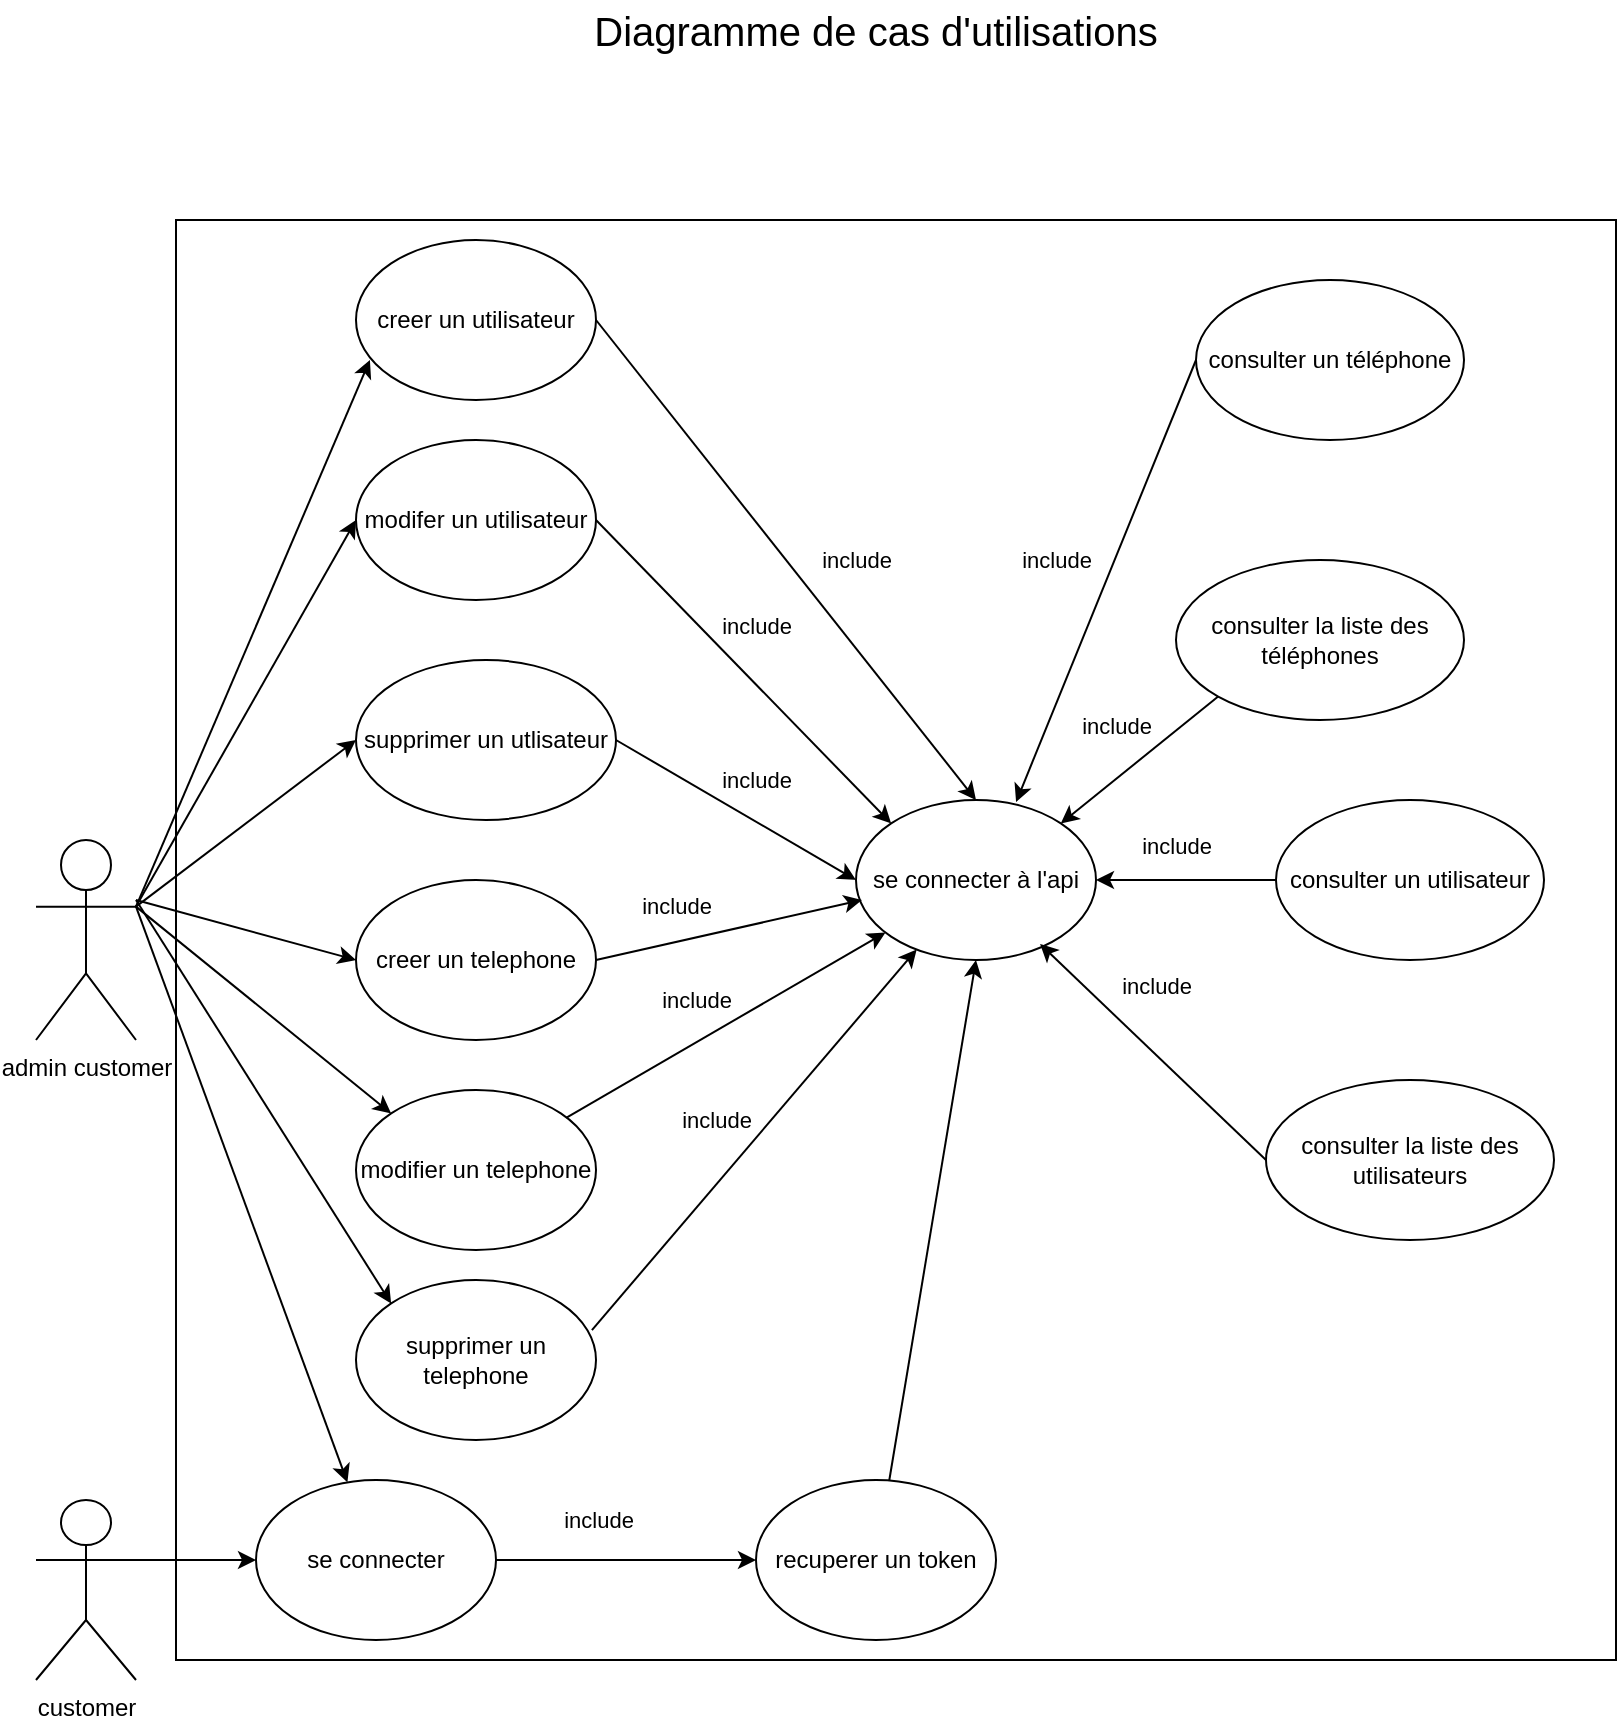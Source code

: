 <mxfile version="24.2.0" type="device">
  <diagram name="Page-1" id="XLHJtt5E27ApGSTVK5y7">
    <mxGraphModel dx="1364" dy="759" grid="1" gridSize="10" guides="1" tooltips="1" connect="1" arrows="1" fold="1" page="1" pageScale="1" pageWidth="827" pageHeight="1169" math="0" shadow="0">
      <root>
        <mxCell id="0" />
        <mxCell id="1" parent="0" />
        <mxCell id="ayPxO36hG8dT26YRjF3L-7" value="" style="whiteSpace=wrap;html=1;aspect=fixed;" parent="1" vertex="1">
          <mxGeometry x="90" y="130" width="720" height="720" as="geometry" />
        </mxCell>
        <mxCell id="ayPxO36hG8dT26YRjF3L-8" value="&lt;font style=&quot;font-size: 20px;&quot;&gt;Diagramme de cas d&#39;utilisations&lt;/font&gt;" style="text;html=1;align=center;verticalAlign=middle;whiteSpace=wrap;rounded=0;" parent="1" vertex="1">
          <mxGeometry x="257" y="20" width="366" height="30" as="geometry" />
        </mxCell>
        <mxCell id="ayPxO36hG8dT26YRjF3L-9" value="admin customer" style="shape=umlActor;verticalLabelPosition=bottom;verticalAlign=top;html=1;outlineConnect=0;" parent="1" vertex="1">
          <mxGeometry x="20" y="440" width="50" height="100" as="geometry" />
        </mxCell>
        <mxCell id="ayPxO36hG8dT26YRjF3L-11" value="customer" style="shape=umlActor;verticalLabelPosition=bottom;verticalAlign=top;html=1;outlineConnect=0;" parent="1" vertex="1">
          <mxGeometry x="20" y="770" width="50" height="90" as="geometry" />
        </mxCell>
        <mxCell id="ayPxO36hG8dT26YRjF3L-13" value="se connecter" style="ellipse;whiteSpace=wrap;html=1;" parent="1" vertex="1">
          <mxGeometry x="130" y="760" width="120" height="80" as="geometry" />
        </mxCell>
        <mxCell id="ayPxO36hG8dT26YRjF3L-14" value="se connecter à l&#39;api" style="ellipse;whiteSpace=wrap;html=1;" parent="1" vertex="1">
          <mxGeometry x="430" y="420" width="120" height="80" as="geometry" />
        </mxCell>
        <mxCell id="ayPxO36hG8dT26YRjF3L-15" value="" style="endArrow=classic;html=1;rounded=0;exitX=1;exitY=0.333;exitDx=0;exitDy=0;exitPerimeter=0;" parent="1" source="ayPxO36hG8dT26YRjF3L-11" target="ayPxO36hG8dT26YRjF3L-13" edge="1">
          <mxGeometry width="50" height="50" relative="1" as="geometry">
            <mxPoint x="350" y="530" as="sourcePoint" />
            <mxPoint x="400" y="480" as="targetPoint" />
          </mxGeometry>
        </mxCell>
        <mxCell id="U0SVPOKCEZnI3vGQQSTH-1" value="recuperer un token" style="ellipse;whiteSpace=wrap;html=1;" vertex="1" parent="1">
          <mxGeometry x="380" y="760" width="120" height="80" as="geometry" />
        </mxCell>
        <mxCell id="U0SVPOKCEZnI3vGQQSTH-2" value="" style="endArrow=classic;html=1;rounded=0;exitX=1;exitY=0.333;exitDx=0;exitDy=0;exitPerimeter=0;" edge="1" parent="1" source="ayPxO36hG8dT26YRjF3L-9" target="ayPxO36hG8dT26YRjF3L-13">
          <mxGeometry width="50" height="50" relative="1" as="geometry">
            <mxPoint x="90" y="440.333" as="sourcePoint" />
            <mxPoint x="220" y="410" as="targetPoint" />
          </mxGeometry>
        </mxCell>
        <mxCell id="U0SVPOKCEZnI3vGQQSTH-5" value="" style="endArrow=classic;html=1;rounded=0;exitX=1;exitY=0.5;exitDx=0;exitDy=0;entryX=0;entryY=0.5;entryDx=0;entryDy=0;" edge="1" parent="1" source="ayPxO36hG8dT26YRjF3L-13" target="U0SVPOKCEZnI3vGQQSTH-1">
          <mxGeometry width="50" height="50" relative="1" as="geometry">
            <mxPoint x="390" y="420" as="sourcePoint" />
            <mxPoint x="440" y="370" as="targetPoint" />
          </mxGeometry>
        </mxCell>
        <mxCell id="U0SVPOKCEZnI3vGQQSTH-39" value="include" style="edgeLabel;html=1;align=center;verticalAlign=middle;resizable=0;points=[];" vertex="1" connectable="0" parent="U0SVPOKCEZnI3vGQQSTH-5">
          <mxGeometry x="-0.375" y="-2" relative="1" as="geometry">
            <mxPoint x="10" y="-22" as="offset" />
          </mxGeometry>
        </mxCell>
        <mxCell id="U0SVPOKCEZnI3vGQQSTH-40" value="include" style="edgeLabel;html=1;align=center;verticalAlign=middle;resizable=0;points=[];" vertex="1" connectable="0" parent="U0SVPOKCEZnI3vGQQSTH-5">
          <mxGeometry x="-0.375" y="-2" relative="1" as="geometry">
            <mxPoint x="289" y="-289" as="offset" />
          </mxGeometry>
        </mxCell>
        <mxCell id="U0SVPOKCEZnI3vGQQSTH-41" value="include" style="edgeLabel;html=1;align=center;verticalAlign=middle;resizable=0;points=[];" vertex="1" connectable="0" parent="U0SVPOKCEZnI3vGQQSTH-5">
          <mxGeometry x="-0.375" y="-2" relative="1" as="geometry">
            <mxPoint x="299" y="-359" as="offset" />
          </mxGeometry>
        </mxCell>
        <mxCell id="U0SVPOKCEZnI3vGQQSTH-50" value="include" style="edgeLabel;html=1;align=center;verticalAlign=middle;resizable=0;points=[];" vertex="1" connectable="0" parent="U0SVPOKCEZnI3vGQQSTH-5">
          <mxGeometry x="-0.375" y="-2" relative="1" as="geometry">
            <mxPoint x="330" y="-472" as="offset" />
          </mxGeometry>
        </mxCell>
        <mxCell id="U0SVPOKCEZnI3vGQQSTH-51" value="include" style="edgeLabel;html=1;align=center;verticalAlign=middle;resizable=0;points=[];" vertex="1" connectable="0" parent="U0SVPOKCEZnI3vGQQSTH-5">
          <mxGeometry x="-0.375" y="-2" relative="1" as="geometry">
            <mxPoint x="269" y="-419" as="offset" />
          </mxGeometry>
        </mxCell>
        <mxCell id="U0SVPOKCEZnI3vGQQSTH-52" value="include" style="edgeLabel;html=1;align=center;verticalAlign=middle;resizable=0;points=[];" vertex="1" connectable="0" parent="U0SVPOKCEZnI3vGQQSTH-5">
          <mxGeometry x="-0.375" y="-2" relative="1" as="geometry">
            <mxPoint x="239" y="-502" as="offset" />
          </mxGeometry>
        </mxCell>
        <mxCell id="U0SVPOKCEZnI3vGQQSTH-53" value="include" style="edgeLabel;html=1;align=center;verticalAlign=middle;resizable=0;points=[];" vertex="1" connectable="0" parent="U0SVPOKCEZnI3vGQQSTH-5">
          <mxGeometry x="-0.375" y="-2" relative="1" as="geometry">
            <mxPoint x="139" y="-502" as="offset" />
          </mxGeometry>
        </mxCell>
        <mxCell id="U0SVPOKCEZnI3vGQQSTH-54" value="include" style="edgeLabel;html=1;align=center;verticalAlign=middle;resizable=0;points=[];" vertex="1" connectable="0" parent="U0SVPOKCEZnI3vGQQSTH-5">
          <mxGeometry x="-0.375" y="-2" relative="1" as="geometry">
            <mxPoint x="89" y="-469" as="offset" />
          </mxGeometry>
        </mxCell>
        <mxCell id="U0SVPOKCEZnI3vGQQSTH-55" value="include" style="edgeLabel;html=1;align=center;verticalAlign=middle;resizable=0;points=[];" vertex="1" connectable="0" parent="U0SVPOKCEZnI3vGQQSTH-5">
          <mxGeometry x="-0.375" y="-2" relative="1" as="geometry">
            <mxPoint x="69" y="-222" as="offset" />
          </mxGeometry>
        </mxCell>
        <mxCell id="U0SVPOKCEZnI3vGQQSTH-56" value="include" style="edgeLabel;html=1;align=center;verticalAlign=middle;resizable=0;points=[];" vertex="1" connectable="0" parent="U0SVPOKCEZnI3vGQQSTH-5">
          <mxGeometry x="-0.375" y="-2" relative="1" as="geometry">
            <mxPoint x="89" y="-392" as="offset" />
          </mxGeometry>
        </mxCell>
        <mxCell id="U0SVPOKCEZnI3vGQQSTH-57" value="include" style="edgeLabel;html=1;align=center;verticalAlign=middle;resizable=0;points=[];" vertex="1" connectable="0" parent="U0SVPOKCEZnI3vGQQSTH-5">
          <mxGeometry x="-0.375" y="-2" relative="1" as="geometry">
            <mxPoint x="49" y="-329" as="offset" />
          </mxGeometry>
        </mxCell>
        <mxCell id="U0SVPOKCEZnI3vGQQSTH-58" value="include" style="edgeLabel;html=1;align=center;verticalAlign=middle;resizable=0;points=[];" vertex="1" connectable="0" parent="U0SVPOKCEZnI3vGQQSTH-5">
          <mxGeometry x="-0.375" y="-2" relative="1" as="geometry">
            <mxPoint x="59" y="-282" as="offset" />
          </mxGeometry>
        </mxCell>
        <mxCell id="U0SVPOKCEZnI3vGQQSTH-7" value="consulter un téléphone" style="ellipse;whiteSpace=wrap;html=1;" vertex="1" parent="1">
          <mxGeometry x="600" y="160" width="134" height="80" as="geometry" />
        </mxCell>
        <mxCell id="U0SVPOKCEZnI3vGQQSTH-9" value="" style="endArrow=classic;html=1;rounded=0;entryX=0.5;entryY=1;entryDx=0;entryDy=0;" edge="1" parent="1" source="U0SVPOKCEZnI3vGQQSTH-1" target="ayPxO36hG8dT26YRjF3L-14">
          <mxGeometry width="50" height="50" relative="1" as="geometry">
            <mxPoint x="312" y="422" as="sourcePoint" />
            <mxPoint x="358" y="472" as="targetPoint" />
          </mxGeometry>
        </mxCell>
        <mxCell id="U0SVPOKCEZnI3vGQQSTH-10" value="consulter la liste des utilisateurs" style="ellipse;whiteSpace=wrap;html=1;" vertex="1" parent="1">
          <mxGeometry x="635" y="560" width="144" height="80" as="geometry" />
        </mxCell>
        <mxCell id="U0SVPOKCEZnI3vGQQSTH-11" value="creer un utilisateur" style="ellipse;whiteSpace=wrap;html=1;" vertex="1" parent="1">
          <mxGeometry x="180" y="140" width="120" height="80" as="geometry" />
        </mxCell>
        <mxCell id="U0SVPOKCEZnI3vGQQSTH-17" value="modifer un utilisateur" style="ellipse;whiteSpace=wrap;html=1;" vertex="1" parent="1">
          <mxGeometry x="180" y="240" width="120" height="80" as="geometry" />
        </mxCell>
        <mxCell id="U0SVPOKCEZnI3vGQQSTH-18" value="consulter la liste des téléphones" style="ellipse;whiteSpace=wrap;html=1;" vertex="1" parent="1">
          <mxGeometry x="590" y="300" width="144" height="80" as="geometry" />
        </mxCell>
        <mxCell id="U0SVPOKCEZnI3vGQQSTH-19" value="consulter un utilisateur" style="ellipse;whiteSpace=wrap;html=1;" vertex="1" parent="1">
          <mxGeometry x="640" y="420" width="134" height="80" as="geometry" />
        </mxCell>
        <mxCell id="U0SVPOKCEZnI3vGQQSTH-21" value="supprimer un utlisateur" style="ellipse;whiteSpace=wrap;html=1;" vertex="1" parent="1">
          <mxGeometry x="180" y="350" width="130" height="80" as="geometry" />
        </mxCell>
        <mxCell id="U0SVPOKCEZnI3vGQQSTH-22" value="creer un telephone" style="ellipse;whiteSpace=wrap;html=1;" vertex="1" parent="1">
          <mxGeometry x="180" y="460" width="120" height="80" as="geometry" />
        </mxCell>
        <mxCell id="U0SVPOKCEZnI3vGQQSTH-23" value="modifier un telephone" style="ellipse;whiteSpace=wrap;html=1;" vertex="1" parent="1">
          <mxGeometry x="180" y="565" width="120" height="80" as="geometry" />
        </mxCell>
        <mxCell id="U0SVPOKCEZnI3vGQQSTH-24" value="supprimer un telephone" style="ellipse;whiteSpace=wrap;html=1;" vertex="1" parent="1">
          <mxGeometry x="180" y="660" width="120" height="80" as="geometry" />
        </mxCell>
        <mxCell id="U0SVPOKCEZnI3vGQQSTH-31" value="" style="endArrow=classic;html=1;rounded=0;" edge="1" parent="1" source="U0SVPOKCEZnI3vGQQSTH-23" target="ayPxO36hG8dT26YRjF3L-14">
          <mxGeometry width="50" height="50" relative="1" as="geometry">
            <mxPoint x="490" y="480" as="sourcePoint" />
            <mxPoint x="310" y="510" as="targetPoint" />
          </mxGeometry>
        </mxCell>
        <mxCell id="U0SVPOKCEZnI3vGQQSTH-32" value="" style="endArrow=classic;html=1;rounded=0;exitX=0.983;exitY=0.313;exitDx=0;exitDy=0;exitPerimeter=0;" edge="1" parent="1" source="U0SVPOKCEZnI3vGQQSTH-24" target="ayPxO36hG8dT26YRjF3L-14">
          <mxGeometry width="50" height="50" relative="1" as="geometry">
            <mxPoint x="500" y="490" as="sourcePoint" />
            <mxPoint x="307" y="605" as="targetPoint" />
          </mxGeometry>
        </mxCell>
        <mxCell id="U0SVPOKCEZnI3vGQQSTH-33" value="" style="endArrow=classic;html=1;rounded=0;entryX=0.058;entryY=0.75;entryDx=0;entryDy=0;exitX=1;exitY=0.333;exitDx=0;exitDy=0;exitPerimeter=0;entryPerimeter=0;" edge="1" parent="1" source="ayPxO36hG8dT26YRjF3L-9" target="U0SVPOKCEZnI3vGQQSTH-11">
          <mxGeometry width="50" height="50" relative="1" as="geometry">
            <mxPoint x="70" y="480" as="sourcePoint" />
            <mxPoint x="226" y="891" as="targetPoint" />
          </mxGeometry>
        </mxCell>
        <mxCell id="U0SVPOKCEZnI3vGQQSTH-34" value="" style="endArrow=classic;html=1;rounded=0;entryX=0;entryY=0.5;entryDx=0;entryDy=0;exitX=1;exitY=0.333;exitDx=0;exitDy=0;exitPerimeter=0;" edge="1" parent="1" source="ayPxO36hG8dT26YRjF3L-9" target="U0SVPOKCEZnI3vGQQSTH-17">
          <mxGeometry width="50" height="50" relative="1" as="geometry">
            <mxPoint x="80" y="483" as="sourcePoint" />
            <mxPoint x="190" y="190" as="targetPoint" />
          </mxGeometry>
        </mxCell>
        <mxCell id="U0SVPOKCEZnI3vGQQSTH-35" value="" style="endArrow=classic;html=1;rounded=0;entryX=0;entryY=0.5;entryDx=0;entryDy=0;exitX=1;exitY=0.333;exitDx=0;exitDy=0;exitPerimeter=0;" edge="1" parent="1" source="ayPxO36hG8dT26YRjF3L-9" target="U0SVPOKCEZnI3vGQQSTH-21">
          <mxGeometry width="50" height="50" relative="1" as="geometry">
            <mxPoint x="80" y="483" as="sourcePoint" />
            <mxPoint x="190" y="290" as="targetPoint" />
          </mxGeometry>
        </mxCell>
        <mxCell id="U0SVPOKCEZnI3vGQQSTH-36" value="" style="endArrow=classic;html=1;rounded=0;entryX=0;entryY=0.5;entryDx=0;entryDy=0;" edge="1" parent="1" target="U0SVPOKCEZnI3vGQQSTH-22">
          <mxGeometry width="50" height="50" relative="1" as="geometry">
            <mxPoint x="70" y="470" as="sourcePoint" />
            <mxPoint x="190" y="400" as="targetPoint" />
          </mxGeometry>
        </mxCell>
        <mxCell id="U0SVPOKCEZnI3vGQQSTH-37" value="" style="endArrow=classic;html=1;rounded=0;entryX=0;entryY=0;entryDx=0;entryDy=0;exitX=1;exitY=0.333;exitDx=0;exitDy=0;exitPerimeter=0;" edge="1" parent="1" source="ayPxO36hG8dT26YRjF3L-9" target="U0SVPOKCEZnI3vGQQSTH-23">
          <mxGeometry width="50" height="50" relative="1" as="geometry">
            <mxPoint x="80" y="480" as="sourcePoint" />
            <mxPoint x="190" y="510" as="targetPoint" />
          </mxGeometry>
        </mxCell>
        <mxCell id="U0SVPOKCEZnI3vGQQSTH-38" value="" style="endArrow=classic;html=1;rounded=0;entryX=0;entryY=0;entryDx=0;entryDy=0;" edge="1" parent="1" target="U0SVPOKCEZnI3vGQQSTH-24">
          <mxGeometry width="50" height="50" relative="1" as="geometry">
            <mxPoint x="70" y="470" as="sourcePoint" />
            <mxPoint x="226" y="891" as="targetPoint" />
          </mxGeometry>
        </mxCell>
        <mxCell id="U0SVPOKCEZnI3vGQQSTH-42" value="" style="endArrow=classic;html=1;rounded=0;exitX=1;exitY=0.5;exitDx=0;exitDy=0;entryX=0.025;entryY=0.625;entryDx=0;entryDy=0;entryPerimeter=0;" edge="1" parent="1" source="U0SVPOKCEZnI3vGQQSTH-22" target="ayPxO36hG8dT26YRjF3L-14">
          <mxGeometry width="50" height="50" relative="1" as="geometry">
            <mxPoint x="299" y="592" as="sourcePoint" />
            <mxPoint x="501" y="493" as="targetPoint" />
          </mxGeometry>
        </mxCell>
        <mxCell id="U0SVPOKCEZnI3vGQQSTH-43" value="" style="endArrow=classic;html=1;rounded=0;exitX=1;exitY=0.5;exitDx=0;exitDy=0;entryX=0;entryY=0.5;entryDx=0;entryDy=0;" edge="1" parent="1" source="U0SVPOKCEZnI3vGQQSTH-21" target="ayPxO36hG8dT26YRjF3L-14">
          <mxGeometry width="50" height="50" relative="1" as="geometry">
            <mxPoint x="310" y="510" as="sourcePoint" />
            <mxPoint x="493" y="480" as="targetPoint" />
          </mxGeometry>
        </mxCell>
        <mxCell id="U0SVPOKCEZnI3vGQQSTH-44" value="" style="endArrow=classic;html=1;rounded=0;exitX=1;exitY=0.5;exitDx=0;exitDy=0;entryX=0;entryY=0;entryDx=0;entryDy=0;" edge="1" parent="1" source="U0SVPOKCEZnI3vGQQSTH-17" target="ayPxO36hG8dT26YRjF3L-14">
          <mxGeometry width="50" height="50" relative="1" as="geometry">
            <mxPoint x="320" y="400" as="sourcePoint" />
            <mxPoint x="490" y="470" as="targetPoint" />
          </mxGeometry>
        </mxCell>
        <mxCell id="U0SVPOKCEZnI3vGQQSTH-45" value="" style="endArrow=classic;html=1;rounded=0;exitX=1;exitY=0.5;exitDx=0;exitDy=0;entryX=0.5;entryY=0;entryDx=0;entryDy=0;" edge="1" parent="1" source="U0SVPOKCEZnI3vGQQSTH-11" target="ayPxO36hG8dT26YRjF3L-14">
          <mxGeometry width="50" height="50" relative="1" as="geometry">
            <mxPoint x="310" y="290" as="sourcePoint" />
            <mxPoint x="508" y="442" as="targetPoint" />
          </mxGeometry>
        </mxCell>
        <mxCell id="U0SVPOKCEZnI3vGQQSTH-46" value="" style="endArrow=classic;html=1;rounded=0;exitX=0;exitY=0.5;exitDx=0;exitDy=0;entryX=0.667;entryY=0.013;entryDx=0;entryDy=0;entryPerimeter=0;" edge="1" parent="1" source="U0SVPOKCEZnI3vGQQSTH-7" target="ayPxO36hG8dT26YRjF3L-14">
          <mxGeometry width="50" height="50" relative="1" as="geometry">
            <mxPoint x="310" y="190" as="sourcePoint" />
            <mxPoint x="550" y="430" as="targetPoint" />
          </mxGeometry>
        </mxCell>
        <mxCell id="U0SVPOKCEZnI3vGQQSTH-47" value="" style="endArrow=classic;html=1;rounded=0;exitX=0;exitY=1;exitDx=0;exitDy=0;entryX=1;entryY=0;entryDx=0;entryDy=0;" edge="1" parent="1" source="U0SVPOKCEZnI3vGQQSTH-18" target="ayPxO36hG8dT26YRjF3L-14">
          <mxGeometry width="50" height="50" relative="1" as="geometry">
            <mxPoint x="703" y="220" as="sourcePoint" />
            <mxPoint x="570" y="431" as="targetPoint" />
          </mxGeometry>
        </mxCell>
        <mxCell id="U0SVPOKCEZnI3vGQQSTH-48" value="" style="endArrow=classic;html=1;rounded=0;exitX=0;exitY=0.5;exitDx=0;exitDy=0;entryX=1;entryY=0.5;entryDx=0;entryDy=0;" edge="1" parent="1" source="U0SVPOKCEZnI3vGQQSTH-19" target="ayPxO36hG8dT26YRjF3L-14">
          <mxGeometry width="50" height="50" relative="1" as="geometry">
            <mxPoint x="698" y="340" as="sourcePoint" />
            <mxPoint x="592" y="442" as="targetPoint" />
          </mxGeometry>
        </mxCell>
        <mxCell id="U0SVPOKCEZnI3vGQQSTH-49" value="" style="endArrow=classic;html=1;rounded=0;exitX=0;exitY=0.5;exitDx=0;exitDy=0;entryX=0.767;entryY=0.9;entryDx=0;entryDy=0;entryPerimeter=0;" edge="1" parent="1" source="U0SVPOKCEZnI3vGQQSTH-10" target="ayPxO36hG8dT26YRjF3L-14">
          <mxGeometry width="50" height="50" relative="1" as="geometry">
            <mxPoint x="698" y="480" as="sourcePoint" />
            <mxPoint x="610" y="470" as="targetPoint" />
          </mxGeometry>
        </mxCell>
      </root>
    </mxGraphModel>
  </diagram>
</mxfile>
